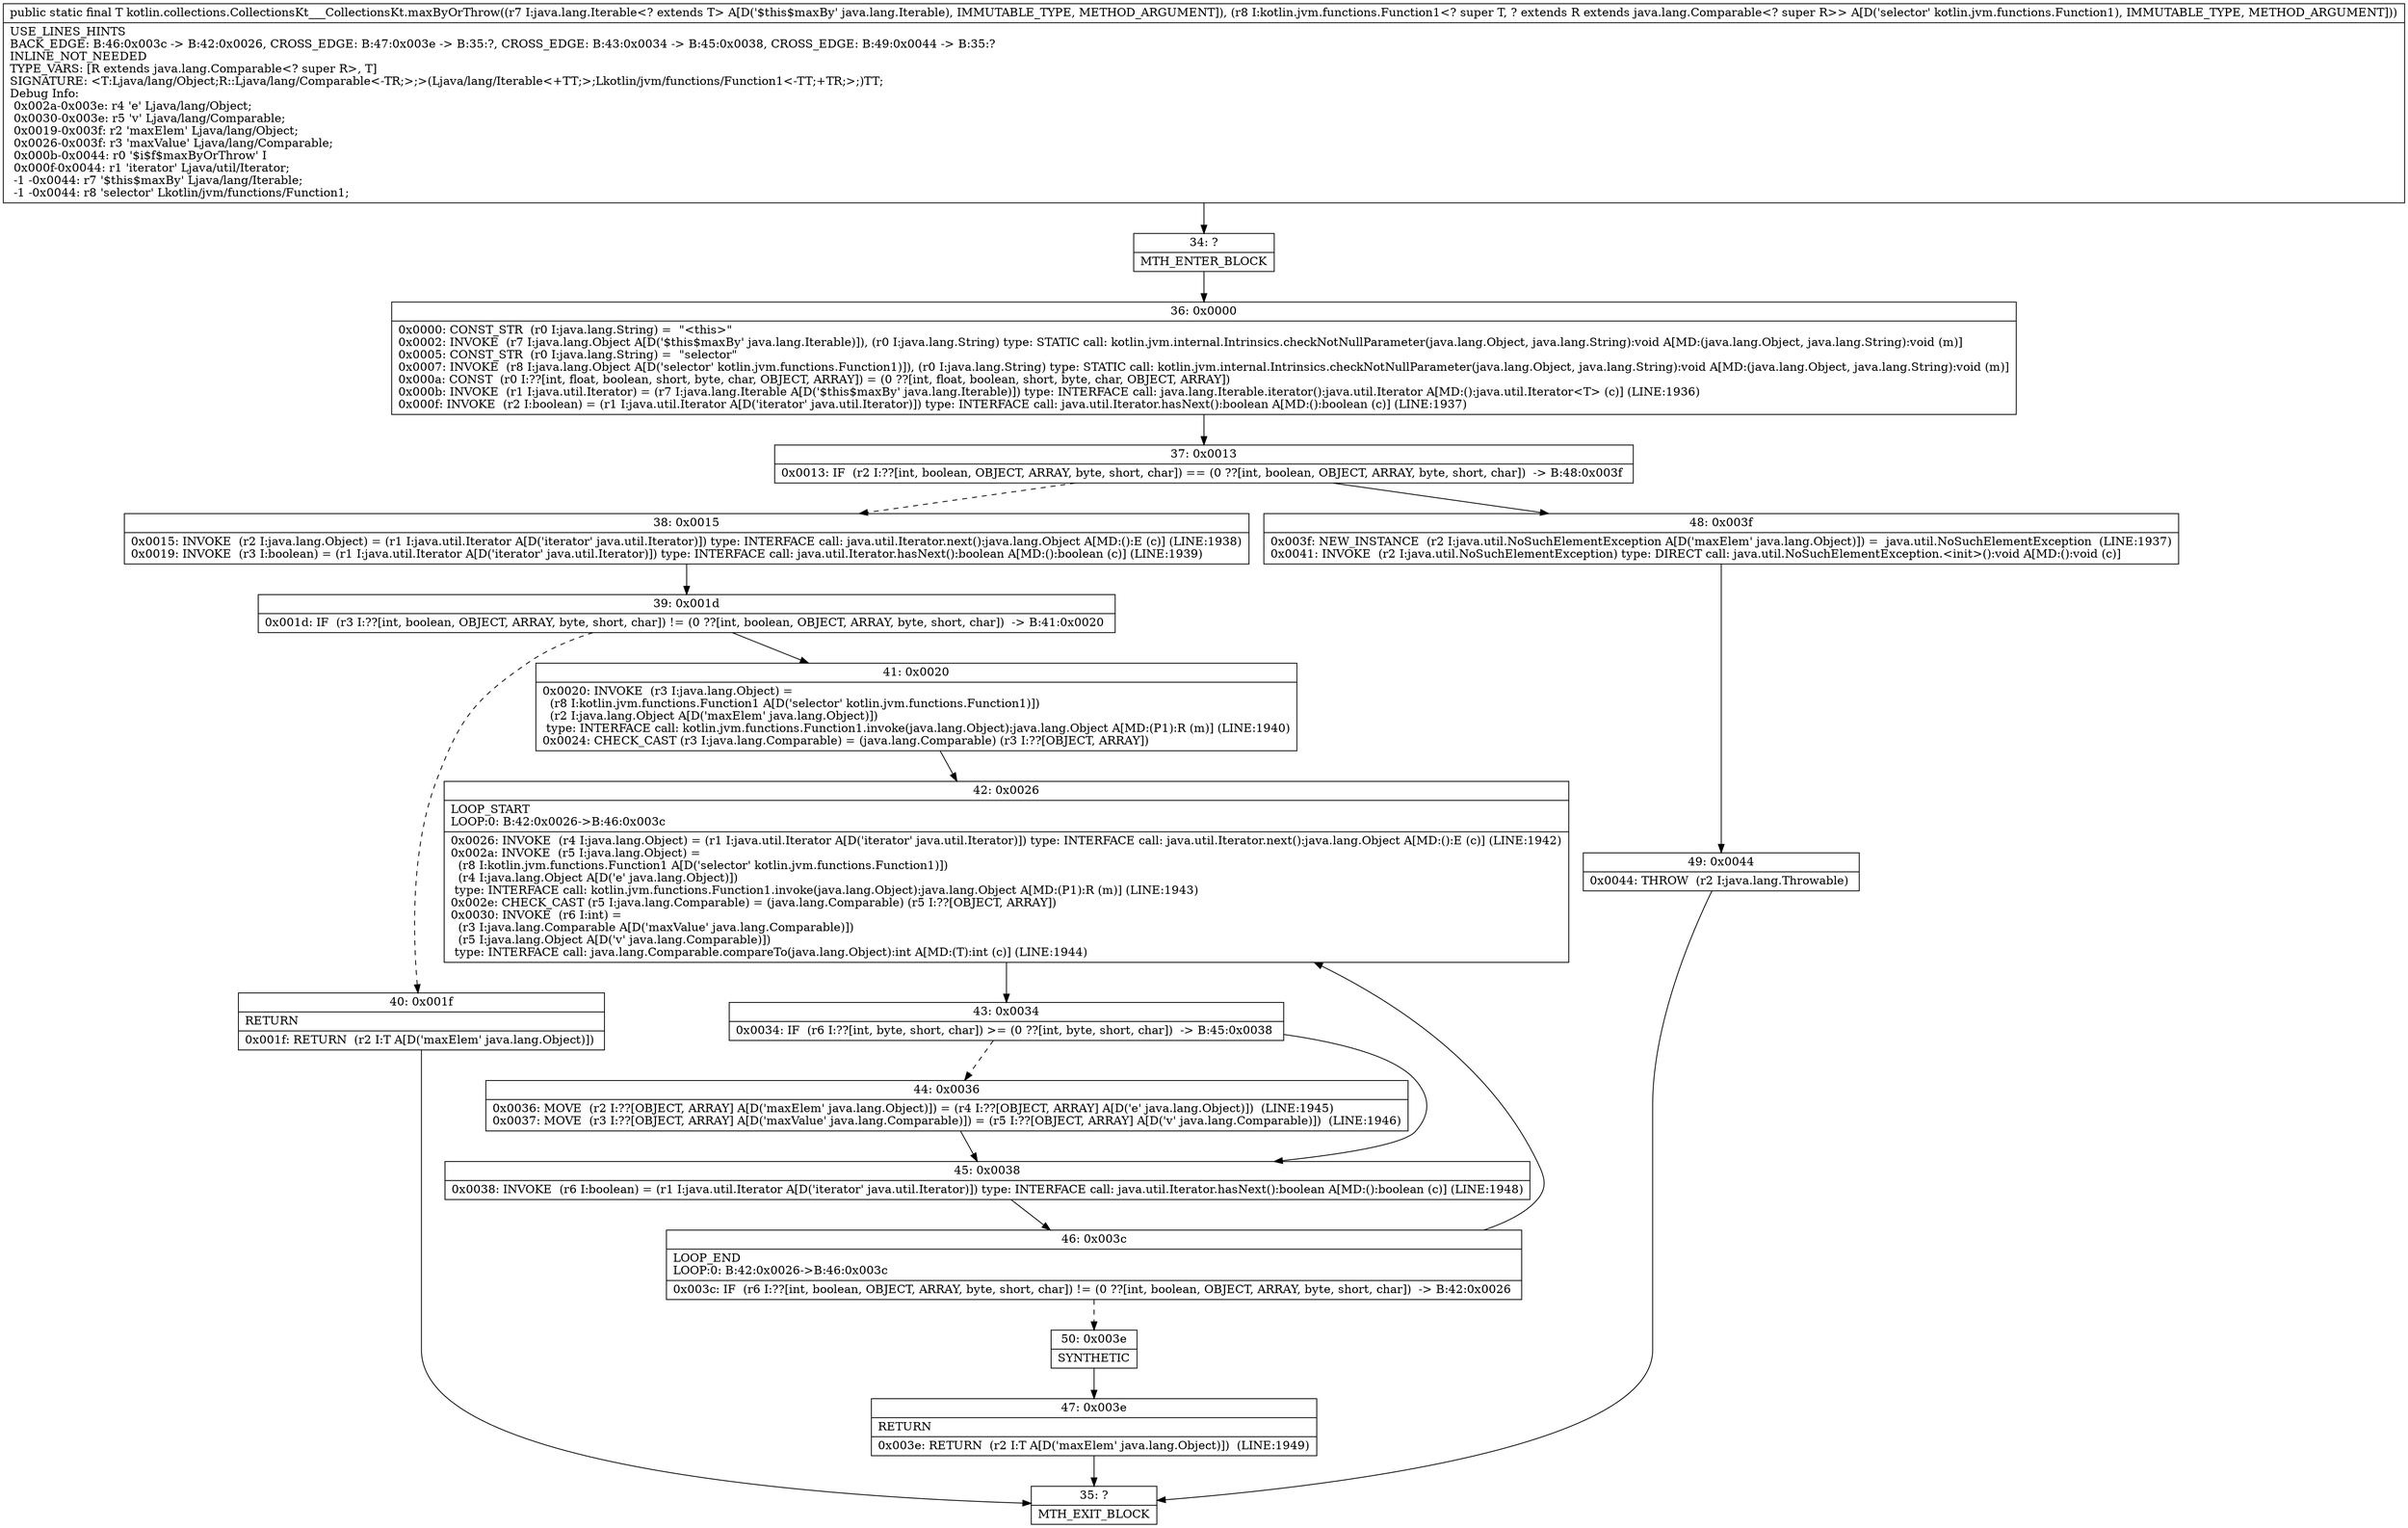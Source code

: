 digraph "CFG forkotlin.collections.CollectionsKt___CollectionsKt.maxByOrThrow(Ljava\/lang\/Iterable;Lkotlin\/jvm\/functions\/Function1;)Ljava\/lang\/Object;" {
Node_34 [shape=record,label="{34\:\ ?|MTH_ENTER_BLOCK\l}"];
Node_36 [shape=record,label="{36\:\ 0x0000|0x0000: CONST_STR  (r0 I:java.lang.String) =  \"\<this\>\" \l0x0002: INVOKE  (r7 I:java.lang.Object A[D('$this$maxBy' java.lang.Iterable)]), (r0 I:java.lang.String) type: STATIC call: kotlin.jvm.internal.Intrinsics.checkNotNullParameter(java.lang.Object, java.lang.String):void A[MD:(java.lang.Object, java.lang.String):void (m)]\l0x0005: CONST_STR  (r0 I:java.lang.String) =  \"selector\" \l0x0007: INVOKE  (r8 I:java.lang.Object A[D('selector' kotlin.jvm.functions.Function1)]), (r0 I:java.lang.String) type: STATIC call: kotlin.jvm.internal.Intrinsics.checkNotNullParameter(java.lang.Object, java.lang.String):void A[MD:(java.lang.Object, java.lang.String):void (m)]\l0x000a: CONST  (r0 I:??[int, float, boolean, short, byte, char, OBJECT, ARRAY]) = (0 ??[int, float, boolean, short, byte, char, OBJECT, ARRAY]) \l0x000b: INVOKE  (r1 I:java.util.Iterator) = (r7 I:java.lang.Iterable A[D('$this$maxBy' java.lang.Iterable)]) type: INTERFACE call: java.lang.Iterable.iterator():java.util.Iterator A[MD:():java.util.Iterator\<T\> (c)] (LINE:1936)\l0x000f: INVOKE  (r2 I:boolean) = (r1 I:java.util.Iterator A[D('iterator' java.util.Iterator)]) type: INTERFACE call: java.util.Iterator.hasNext():boolean A[MD:():boolean (c)] (LINE:1937)\l}"];
Node_37 [shape=record,label="{37\:\ 0x0013|0x0013: IF  (r2 I:??[int, boolean, OBJECT, ARRAY, byte, short, char]) == (0 ??[int, boolean, OBJECT, ARRAY, byte, short, char])  \-\> B:48:0x003f \l}"];
Node_38 [shape=record,label="{38\:\ 0x0015|0x0015: INVOKE  (r2 I:java.lang.Object) = (r1 I:java.util.Iterator A[D('iterator' java.util.Iterator)]) type: INTERFACE call: java.util.Iterator.next():java.lang.Object A[MD:():E (c)] (LINE:1938)\l0x0019: INVOKE  (r3 I:boolean) = (r1 I:java.util.Iterator A[D('iterator' java.util.Iterator)]) type: INTERFACE call: java.util.Iterator.hasNext():boolean A[MD:():boolean (c)] (LINE:1939)\l}"];
Node_39 [shape=record,label="{39\:\ 0x001d|0x001d: IF  (r3 I:??[int, boolean, OBJECT, ARRAY, byte, short, char]) != (0 ??[int, boolean, OBJECT, ARRAY, byte, short, char])  \-\> B:41:0x0020 \l}"];
Node_40 [shape=record,label="{40\:\ 0x001f|RETURN\l|0x001f: RETURN  (r2 I:T A[D('maxElem' java.lang.Object)]) \l}"];
Node_35 [shape=record,label="{35\:\ ?|MTH_EXIT_BLOCK\l}"];
Node_41 [shape=record,label="{41\:\ 0x0020|0x0020: INVOKE  (r3 I:java.lang.Object) = \l  (r8 I:kotlin.jvm.functions.Function1 A[D('selector' kotlin.jvm.functions.Function1)])\l  (r2 I:java.lang.Object A[D('maxElem' java.lang.Object)])\l type: INTERFACE call: kotlin.jvm.functions.Function1.invoke(java.lang.Object):java.lang.Object A[MD:(P1):R (m)] (LINE:1940)\l0x0024: CHECK_CAST (r3 I:java.lang.Comparable) = (java.lang.Comparable) (r3 I:??[OBJECT, ARRAY]) \l}"];
Node_42 [shape=record,label="{42\:\ 0x0026|LOOP_START\lLOOP:0: B:42:0x0026\-\>B:46:0x003c\l|0x0026: INVOKE  (r4 I:java.lang.Object) = (r1 I:java.util.Iterator A[D('iterator' java.util.Iterator)]) type: INTERFACE call: java.util.Iterator.next():java.lang.Object A[MD:():E (c)] (LINE:1942)\l0x002a: INVOKE  (r5 I:java.lang.Object) = \l  (r8 I:kotlin.jvm.functions.Function1 A[D('selector' kotlin.jvm.functions.Function1)])\l  (r4 I:java.lang.Object A[D('e' java.lang.Object)])\l type: INTERFACE call: kotlin.jvm.functions.Function1.invoke(java.lang.Object):java.lang.Object A[MD:(P1):R (m)] (LINE:1943)\l0x002e: CHECK_CAST (r5 I:java.lang.Comparable) = (java.lang.Comparable) (r5 I:??[OBJECT, ARRAY]) \l0x0030: INVOKE  (r6 I:int) = \l  (r3 I:java.lang.Comparable A[D('maxValue' java.lang.Comparable)])\l  (r5 I:java.lang.Object A[D('v' java.lang.Comparable)])\l type: INTERFACE call: java.lang.Comparable.compareTo(java.lang.Object):int A[MD:(T):int (c)] (LINE:1944)\l}"];
Node_43 [shape=record,label="{43\:\ 0x0034|0x0034: IF  (r6 I:??[int, byte, short, char]) \>= (0 ??[int, byte, short, char])  \-\> B:45:0x0038 \l}"];
Node_44 [shape=record,label="{44\:\ 0x0036|0x0036: MOVE  (r2 I:??[OBJECT, ARRAY] A[D('maxElem' java.lang.Object)]) = (r4 I:??[OBJECT, ARRAY] A[D('e' java.lang.Object)])  (LINE:1945)\l0x0037: MOVE  (r3 I:??[OBJECT, ARRAY] A[D('maxValue' java.lang.Comparable)]) = (r5 I:??[OBJECT, ARRAY] A[D('v' java.lang.Comparable)])  (LINE:1946)\l}"];
Node_45 [shape=record,label="{45\:\ 0x0038|0x0038: INVOKE  (r6 I:boolean) = (r1 I:java.util.Iterator A[D('iterator' java.util.Iterator)]) type: INTERFACE call: java.util.Iterator.hasNext():boolean A[MD:():boolean (c)] (LINE:1948)\l}"];
Node_46 [shape=record,label="{46\:\ 0x003c|LOOP_END\lLOOP:0: B:42:0x0026\-\>B:46:0x003c\l|0x003c: IF  (r6 I:??[int, boolean, OBJECT, ARRAY, byte, short, char]) != (0 ??[int, boolean, OBJECT, ARRAY, byte, short, char])  \-\> B:42:0x0026 \l}"];
Node_50 [shape=record,label="{50\:\ 0x003e|SYNTHETIC\l}"];
Node_47 [shape=record,label="{47\:\ 0x003e|RETURN\l|0x003e: RETURN  (r2 I:T A[D('maxElem' java.lang.Object)])  (LINE:1949)\l}"];
Node_48 [shape=record,label="{48\:\ 0x003f|0x003f: NEW_INSTANCE  (r2 I:java.util.NoSuchElementException A[D('maxElem' java.lang.Object)]) =  java.util.NoSuchElementException  (LINE:1937)\l0x0041: INVOKE  (r2 I:java.util.NoSuchElementException) type: DIRECT call: java.util.NoSuchElementException.\<init\>():void A[MD:():void (c)]\l}"];
Node_49 [shape=record,label="{49\:\ 0x0044|0x0044: THROW  (r2 I:java.lang.Throwable) \l}"];
MethodNode[shape=record,label="{public static final T kotlin.collections.CollectionsKt___CollectionsKt.maxByOrThrow((r7 I:java.lang.Iterable\<? extends T\> A[D('$this$maxBy' java.lang.Iterable), IMMUTABLE_TYPE, METHOD_ARGUMENT]), (r8 I:kotlin.jvm.functions.Function1\<? super T, ? extends R extends java.lang.Comparable\<? super R\>\> A[D('selector' kotlin.jvm.functions.Function1), IMMUTABLE_TYPE, METHOD_ARGUMENT]))  | USE_LINES_HINTS\lBACK_EDGE: B:46:0x003c \-\> B:42:0x0026, CROSS_EDGE: B:47:0x003e \-\> B:35:?, CROSS_EDGE: B:43:0x0034 \-\> B:45:0x0038, CROSS_EDGE: B:49:0x0044 \-\> B:35:?\lINLINE_NOT_NEEDED\lTYPE_VARS: [R extends java.lang.Comparable\<? super R\>, T]\lSIGNATURE: \<T:Ljava\/lang\/Object;R::Ljava\/lang\/Comparable\<\-TR;\>;\>(Ljava\/lang\/Iterable\<+TT;\>;Lkotlin\/jvm\/functions\/Function1\<\-TT;+TR;\>;)TT;\lDebug Info:\l  0x002a\-0x003e: r4 'e' Ljava\/lang\/Object;\l  0x0030\-0x003e: r5 'v' Ljava\/lang\/Comparable;\l  0x0019\-0x003f: r2 'maxElem' Ljava\/lang\/Object;\l  0x0026\-0x003f: r3 'maxValue' Ljava\/lang\/Comparable;\l  0x000b\-0x0044: r0 '$i$f$maxByOrThrow' I\l  0x000f\-0x0044: r1 'iterator' Ljava\/util\/Iterator;\l  \-1 \-0x0044: r7 '$this$maxBy' Ljava\/lang\/Iterable;\l  \-1 \-0x0044: r8 'selector' Lkotlin\/jvm\/functions\/Function1;\l}"];
MethodNode -> Node_34;Node_34 -> Node_36;
Node_36 -> Node_37;
Node_37 -> Node_38[style=dashed];
Node_37 -> Node_48;
Node_38 -> Node_39;
Node_39 -> Node_40[style=dashed];
Node_39 -> Node_41;
Node_40 -> Node_35;
Node_41 -> Node_42;
Node_42 -> Node_43;
Node_43 -> Node_44[style=dashed];
Node_43 -> Node_45;
Node_44 -> Node_45;
Node_45 -> Node_46;
Node_46 -> Node_42;
Node_46 -> Node_50[style=dashed];
Node_50 -> Node_47;
Node_47 -> Node_35;
Node_48 -> Node_49;
Node_49 -> Node_35;
}

